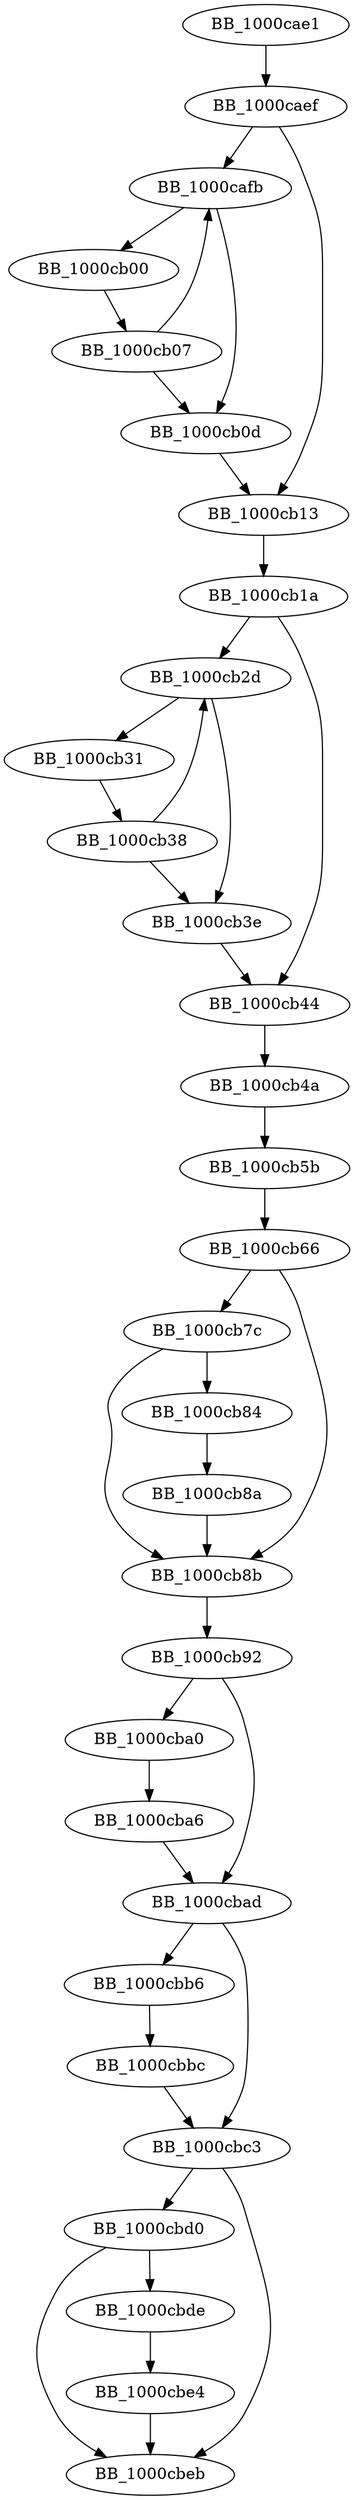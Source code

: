 DiGraph ___freeCrtMemory{
BB_1000cae1->BB_1000caef
BB_1000caef->BB_1000cafb
BB_1000caef->BB_1000cb13
BB_1000cafb->BB_1000cb00
BB_1000cafb->BB_1000cb0d
BB_1000cb00->BB_1000cb07
BB_1000cb07->BB_1000cafb
BB_1000cb07->BB_1000cb0d
BB_1000cb0d->BB_1000cb13
BB_1000cb13->BB_1000cb1a
BB_1000cb1a->BB_1000cb2d
BB_1000cb1a->BB_1000cb44
BB_1000cb2d->BB_1000cb31
BB_1000cb2d->BB_1000cb3e
BB_1000cb31->BB_1000cb38
BB_1000cb38->BB_1000cb2d
BB_1000cb38->BB_1000cb3e
BB_1000cb3e->BB_1000cb44
BB_1000cb44->BB_1000cb4a
BB_1000cb4a->BB_1000cb5b
BB_1000cb5b->BB_1000cb66
BB_1000cb66->BB_1000cb7c
BB_1000cb66->BB_1000cb8b
BB_1000cb7c->BB_1000cb84
BB_1000cb7c->BB_1000cb8b
BB_1000cb84->BB_1000cb8a
BB_1000cb8a->BB_1000cb8b
BB_1000cb8b->BB_1000cb92
BB_1000cb92->BB_1000cba0
BB_1000cb92->BB_1000cbad
BB_1000cba0->BB_1000cba6
BB_1000cba6->BB_1000cbad
BB_1000cbad->BB_1000cbb6
BB_1000cbad->BB_1000cbc3
BB_1000cbb6->BB_1000cbbc
BB_1000cbbc->BB_1000cbc3
BB_1000cbc3->BB_1000cbd0
BB_1000cbc3->BB_1000cbeb
BB_1000cbd0->BB_1000cbde
BB_1000cbd0->BB_1000cbeb
BB_1000cbde->BB_1000cbe4
BB_1000cbe4->BB_1000cbeb
}
